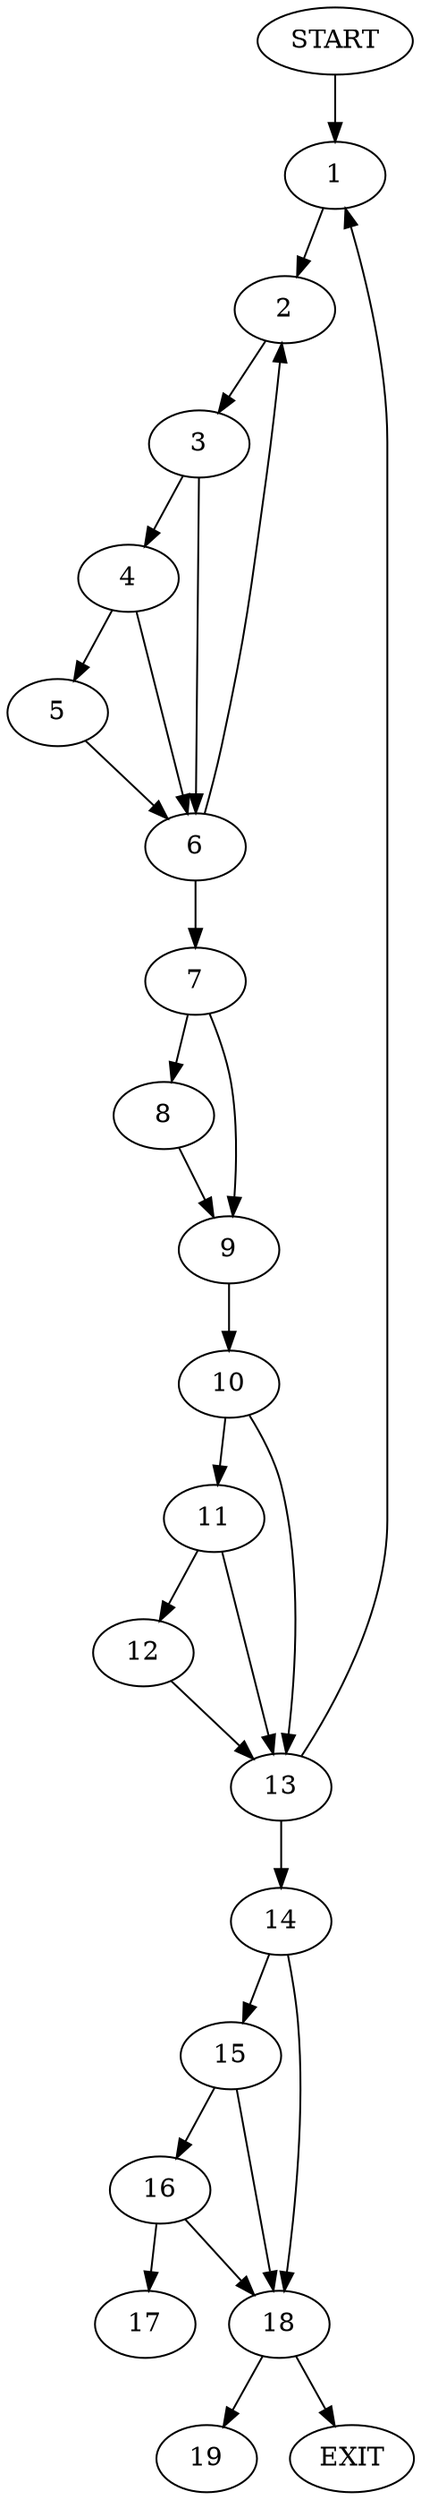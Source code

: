 digraph { 
0 [label="START"];
1;
2;
3;
4;
5;
6;
7;
8;
9;
10;
11;
12;
13;
14;
15;
16;
17;
18;
19;
20[label="EXIT"];
0 -> 1;
1 -> 2;
2 -> 3;
3 -> 6;
3 -> 4;
4 -> 6;
4 -> 5;
5 -> 6;
6 -> 2;
6 -> 7;
7 -> 8;
7 -> 9;
8 -> 9;
9 -> 10;
10 -> 13;
10 -> 11;
11 -> 13;
11 -> 12;
12 -> 13;
13 -> 1;
13 -> 14;
14 -> 15;
14 -> 18;
15 -> 16;
15 -> 18;
16 -> 17;
16 -> 18;
18 -> 19;
18 -> 20;
}